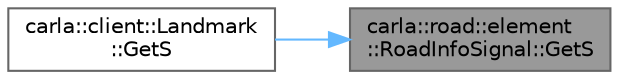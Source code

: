 digraph "carla::road::element::RoadInfoSignal::GetS"
{
 // INTERACTIVE_SVG=YES
 // LATEX_PDF_SIZE
  bgcolor="transparent";
  edge [fontname=Helvetica,fontsize=10,labelfontname=Helvetica,labelfontsize=10];
  node [fontname=Helvetica,fontsize=10,shape=box,height=0.2,width=0.4];
  rankdir="RL";
  Node1 [id="Node000001",label="carla::road::element\l::RoadInfoSignal::GetS",height=0.2,width=0.4,color="gray40", fillcolor="grey60", style="filled", fontcolor="black",tooltip=" "];
  Node1 -> Node2 [id="edge1_Node000001_Node000002",dir="back",color="steelblue1",style="solid",tooltip=" "];
  Node2 [id="Node000002",label="carla::client::Landmark\l::GetS",height=0.2,width=0.4,color="grey40", fillcolor="white", style="filled",URL="$d3/dc1/classcarla_1_1client_1_1Landmark.html#ad92b2132e047b0dabd822513da7db0f9",tooltip=" "];
}
